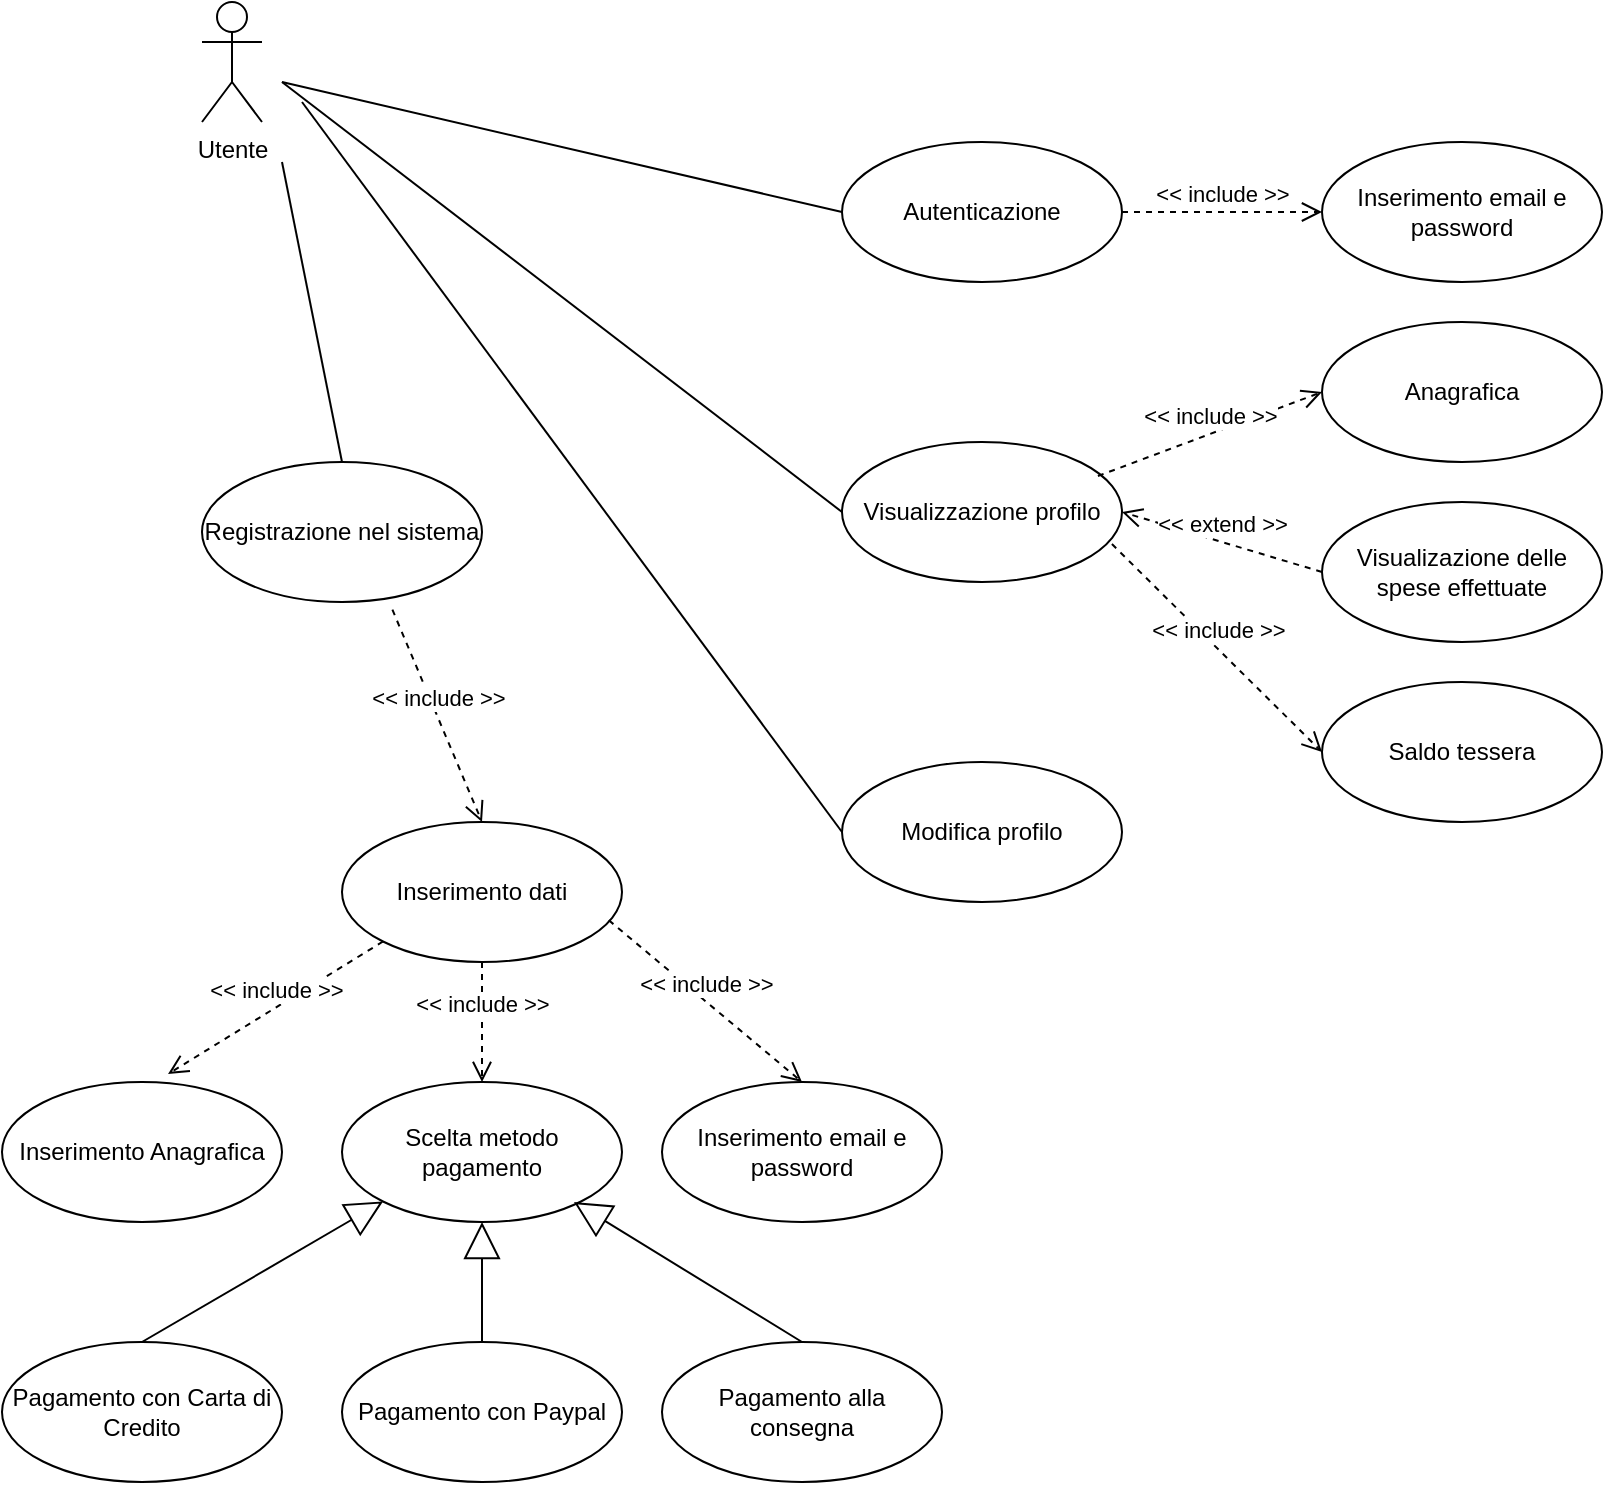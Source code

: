 <mxfile version="13.0.7" type="device"><diagram id="XiWIEXW0pNq9iZ9GmbeL" name="Page-1"><mxGraphModel dx="1673" dy="905" grid="1" gridSize="10" guides="1" tooltips="1" connect="1" arrows="1" fold="1" page="1" pageScale="1" pageWidth="827" pageHeight="1169" math="0" shadow="0"><root><mxCell id="0"/><mxCell id="1" parent="0"/><mxCell id="xZxttSDQxbU1vhY1M0_i-1" value="Registrazione nel sistema" style="ellipse;whiteSpace=wrap;html=1;" parent="1" vertex="1"><mxGeometry x="120" y="300" width="140" height="70" as="geometry"/></mxCell><mxCell id="xZxttSDQxbU1vhY1M0_i-2" value="Visualizzazione profilo" style="ellipse;whiteSpace=wrap;html=1;" parent="1" vertex="1"><mxGeometry x="440" y="290" width="140" height="70" as="geometry"/></mxCell><mxCell id="xZxttSDQxbU1vhY1M0_i-3" value="Visualizazione delle spese effettuate" style="ellipse;whiteSpace=wrap;html=1;" parent="1" vertex="1"><mxGeometry x="680" y="320" width="140" height="70" as="geometry"/></mxCell><mxCell id="xZxttSDQxbU1vhY1M0_i-4" value="&amp;lt;&amp;lt; extend &amp;gt;&amp;gt;" style="html=1;verticalAlign=bottom;endArrow=open;dashed=1;endSize=8;entryX=1;entryY=0.5;entryDx=0;entryDy=0;exitX=0;exitY=0.5;exitDx=0;exitDy=0;" parent="1" source="xZxttSDQxbU1vhY1M0_i-3" target="xZxttSDQxbU1vhY1M0_i-2" edge="1"><mxGeometry relative="1" as="geometry"><mxPoint x="730" y="140" as="sourcePoint"/><mxPoint x="650" y="130" as="targetPoint"/></mxGeometry></mxCell><mxCell id="xZxttSDQxbU1vhY1M0_i-5" value="Modifica profilo" style="ellipse;whiteSpace=wrap;html=1;" parent="1" vertex="1"><mxGeometry x="440" y="450" width="140" height="70" as="geometry"/></mxCell><mxCell id="xZxttSDQxbU1vhY1M0_i-6" value="Anagrafica" style="ellipse;whiteSpace=wrap;html=1;" parent="1" vertex="1"><mxGeometry x="680" y="230" width="140" height="70" as="geometry"/></mxCell><mxCell id="xZxttSDQxbU1vhY1M0_i-7" value="Saldo tessera" style="ellipse;whiteSpace=wrap;html=1;" parent="1" vertex="1"><mxGeometry x="680" y="410" width="140" height="70" as="geometry"/></mxCell><mxCell id="xZxttSDQxbU1vhY1M0_i-8" value="&amp;lt;&amp;lt; include &amp;gt;&amp;gt;" style="html=1;verticalAlign=bottom;endArrow=open;dashed=1;endSize=8;entryX=0;entryY=0.5;entryDx=0;entryDy=0;exitX=0.914;exitY=0.243;exitDx=0;exitDy=0;exitPerimeter=0;" parent="1" source="xZxttSDQxbU1vhY1M0_i-2" target="xZxttSDQxbU1vhY1M0_i-6" edge="1"><mxGeometry relative="1" as="geometry"><mxPoint x="580" y="160" as="sourcePoint"/><mxPoint x="740" y="315" as="targetPoint"/></mxGeometry></mxCell><mxCell id="xZxttSDQxbU1vhY1M0_i-9" value="&amp;lt;&amp;lt; include &amp;gt;&amp;gt;" style="html=1;verticalAlign=bottom;endArrow=open;dashed=1;endSize=8;entryX=0;entryY=0.5;entryDx=0;entryDy=0;exitX=0.964;exitY=0.729;exitDx=0;exitDy=0;exitPerimeter=0;" parent="1" source="xZxttSDQxbU1vhY1M0_i-2" target="xZxttSDQxbU1vhY1M0_i-7" edge="1"><mxGeometry relative="1" as="geometry"><mxPoint x="577.96" y="437.01" as="sourcePoint"/><mxPoint x="735" y="325" as="targetPoint"/></mxGeometry></mxCell><mxCell id="xZxttSDQxbU1vhY1M0_i-10" value="&lt;div&gt;Inserimento dati&lt;/div&gt;" style="ellipse;whiteSpace=wrap;html=1;" parent="1" vertex="1"><mxGeometry x="190" y="480" width="140" height="70" as="geometry"/></mxCell><mxCell id="xZxttSDQxbU1vhY1M0_i-11" value="&amp;lt;&amp;lt; include &amp;gt;&amp;gt;" style="html=1;verticalAlign=bottom;endArrow=open;dashed=1;endSize=8;entryX=0.5;entryY=0;entryDx=0;entryDy=0;exitX=0.68;exitY=1.055;exitDx=0;exitDy=0;exitPerimeter=0;" parent="1" source="xZxttSDQxbU1vhY1M0_i-1" target="xZxttSDQxbU1vhY1M0_i-10" edge="1"><mxGeometry relative="1" as="geometry"><mxPoint x="582.96" y="177.01" as="sourcePoint"/><mxPoint x="740" y="65" as="targetPoint"/></mxGeometry></mxCell><mxCell id="xZxttSDQxbU1vhY1M0_i-12" value="Autenticazione" style="ellipse;whiteSpace=wrap;html=1;" parent="1" vertex="1"><mxGeometry x="440" y="140" width="140" height="70" as="geometry"/></mxCell><mxCell id="xZxttSDQxbU1vhY1M0_i-13" value="" style="endArrow=none;html=1;entryX=0.5;entryY=0;entryDx=0;entryDy=0;" parent="1" edge="1" target="xZxttSDQxbU1vhY1M0_i-1"><mxGeometry width="50" height="50" relative="1" as="geometry"><mxPoint x="160" y="150" as="sourcePoint"/><mxPoint x="440" y="125" as="targetPoint"/></mxGeometry></mxCell><mxCell id="xZxttSDQxbU1vhY1M0_i-14" value="" style="endArrow=none;html=1;entryX=0;entryY=0.5;entryDx=0;entryDy=0;" parent="1" edge="1"><mxGeometry width="50" height="50" relative="1" as="geometry"><mxPoint x="160" y="110" as="sourcePoint"/><mxPoint x="440" y="325" as="targetPoint"/></mxGeometry></mxCell><mxCell id="xZxttSDQxbU1vhY1M0_i-15" value="" style="endArrow=none;html=1;entryX=0;entryY=0.5;entryDx=0;entryDy=0;" parent="1" edge="1"><mxGeometry width="50" height="50" relative="1" as="geometry"><mxPoint x="170" y="120" as="sourcePoint"/><mxPoint x="440" y="485" as="targetPoint"/></mxGeometry></mxCell><mxCell id="xZxttSDQxbU1vhY1M0_i-16" value="" style="endArrow=none;html=1;entryX=0;entryY=0.5;entryDx=0;entryDy=0;" parent="1" edge="1" target="xZxttSDQxbU1vhY1M0_i-12"><mxGeometry width="50" height="50" relative="1" as="geometry"><mxPoint x="160" y="110" as="sourcePoint"/><mxPoint x="440" y="205" as="targetPoint"/></mxGeometry></mxCell><mxCell id="xZxttSDQxbU1vhY1M0_i-17" value="Utente" style="shape=umlActor;verticalLabelPosition=bottom;labelBackgroundColor=#ffffff;verticalAlign=top;html=1;" parent="1" vertex="1"><mxGeometry x="120" y="70" width="30" height="60" as="geometry"/></mxCell><mxCell id="SDL1G8E7hztdMeTN7Dep-1" value="Inserimento Anagrafica" style="ellipse;whiteSpace=wrap;html=1;" vertex="1" parent="1"><mxGeometry x="20" y="610" width="140" height="70" as="geometry"/></mxCell><mxCell id="SDL1G8E7hztdMeTN7Dep-2" value="&lt;div&gt;Scelta metodo pagamento&lt;/div&gt;" style="ellipse;whiteSpace=wrap;html=1;" vertex="1" parent="1"><mxGeometry x="190" y="610" width="140" height="70" as="geometry"/></mxCell><mxCell id="SDL1G8E7hztdMeTN7Dep-3" value="&amp;lt;&amp;lt; include &amp;gt;&amp;gt;" style="html=1;verticalAlign=bottom;endArrow=open;dashed=1;endSize=8;entryX=0.593;entryY=-0.057;entryDx=0;entryDy=0;exitX=0;exitY=1;exitDx=0;exitDy=0;entryPerimeter=0;" edge="1" parent="1" source="xZxttSDQxbU1vhY1M0_i-10" target="SDL1G8E7hztdMeTN7Dep-1"><mxGeometry relative="1" as="geometry"><mxPoint x="567.96" y="307.01" as="sourcePoint"/><mxPoint x="680" y="265" as="targetPoint"/></mxGeometry></mxCell><mxCell id="SDL1G8E7hztdMeTN7Dep-4" value="&amp;lt;&amp;lt; include &amp;gt;&amp;gt;" style="html=1;verticalAlign=bottom;endArrow=open;dashed=1;endSize=8;entryX=0.5;entryY=0;entryDx=0;entryDy=0;exitX=0.5;exitY=1;exitDx=0;exitDy=0;" edge="1" parent="1" source="xZxttSDQxbU1vhY1M0_i-10" target="SDL1G8E7hztdMeTN7Dep-2"><mxGeometry relative="1" as="geometry"><mxPoint x="140.503" y="539.749" as="sourcePoint"/><mxPoint x="103.02" y="606.01" as="targetPoint"/></mxGeometry></mxCell><mxCell id="SDL1G8E7hztdMeTN7Dep-5" value="&lt;div&gt;Inserimento email e password&lt;/div&gt;" style="ellipse;whiteSpace=wrap;html=1;" vertex="1" parent="1"><mxGeometry x="350" y="610" width="140" height="70" as="geometry"/></mxCell><mxCell id="SDL1G8E7hztdMeTN7Dep-6" value="&amp;lt;&amp;lt; include &amp;gt;&amp;gt;" style="html=1;verticalAlign=bottom;endArrow=open;dashed=1;endSize=8;entryX=0.5;entryY=0;entryDx=0;entryDy=0;exitX=0.953;exitY=0.702;exitDx=0;exitDy=0;exitPerimeter=0;" edge="1" parent="1" source="xZxttSDQxbU1vhY1M0_i-10" target="SDL1G8E7hztdMeTN7Dep-5"><mxGeometry relative="1" as="geometry"><mxPoint x="239.497" y="539.749" as="sourcePoint"/><mxPoint x="260" y="610" as="targetPoint"/></mxGeometry></mxCell><mxCell id="SDL1G8E7hztdMeTN7Dep-8" value="Pagamento con Carta di Credito" style="ellipse;whiteSpace=wrap;html=1;" vertex="1" parent="1"><mxGeometry x="20" y="740" width="140" height="70" as="geometry"/></mxCell><mxCell id="SDL1G8E7hztdMeTN7Dep-9" value="Pagamento con Paypal" style="ellipse;whiteSpace=wrap;html=1;" vertex="1" parent="1"><mxGeometry x="190" y="740" width="140" height="70" as="geometry"/></mxCell><mxCell id="SDL1G8E7hztdMeTN7Dep-10" value="Pagamento alla consegna" style="ellipse;whiteSpace=wrap;html=1;" vertex="1" parent="1"><mxGeometry x="350" y="740" width="140" height="70" as="geometry"/></mxCell><mxCell id="SDL1G8E7hztdMeTN7Dep-11" value="" style="endArrow=block;endSize=16;endFill=0;html=1;entryX=0;entryY=1;entryDx=0;entryDy=0;exitX=0.5;exitY=0;exitDx=0;exitDy=0;" edge="1" parent="1" source="SDL1G8E7hztdMeTN7Dep-8" target="SDL1G8E7hztdMeTN7Dep-2"><mxGeometry x="-0.103" y="-44" width="160" relative="1" as="geometry"><mxPoint x="80" y="866" as="sourcePoint"/><mxPoint x="211.56" y="752.99" as="targetPoint"/><mxPoint as="offset"/></mxGeometry></mxCell><mxCell id="SDL1G8E7hztdMeTN7Dep-12" value="" style="endArrow=block;endSize=16;endFill=0;html=1;entryX=0.5;entryY=1;entryDx=0;entryDy=0;exitX=0.5;exitY=0;exitDx=0;exitDy=0;" edge="1" parent="1" source="SDL1G8E7hztdMeTN7Dep-9" target="SDL1G8E7hztdMeTN7Dep-2"><mxGeometry x="-0.103" y="-44" width="160" relative="1" as="geometry"><mxPoint x="270" y="866" as="sourcePoint"/><mxPoint x="270.5" y="770" as="targetPoint"/><mxPoint as="offset"/></mxGeometry></mxCell><mxCell id="SDL1G8E7hztdMeTN7Dep-13" value="" style="endArrow=block;endSize=16;endFill=0;html=1;exitX=0.5;exitY=0;exitDx=0;exitDy=0;" edge="1" parent="1" source="SDL1G8E7hztdMeTN7Dep-10"><mxGeometry x="-0.103" y="-44" width="160" relative="1" as="geometry"><mxPoint x="360.5" y="846" as="sourcePoint"/><mxPoint x="306" y="670" as="targetPoint"/><mxPoint as="offset"/></mxGeometry></mxCell><mxCell id="SDL1G8E7hztdMeTN7Dep-20" value="&amp;lt;&amp;lt; include &amp;gt;&amp;gt;" style="html=1;verticalAlign=bottom;endArrow=open;dashed=1;endSize=8;exitX=1;exitY=0.5;exitDx=0;exitDy=0;entryX=0;entryY=0.5;entryDx=0;entryDy=0;" edge="1" parent="1" source="xZxttSDQxbU1vhY1M0_i-12" target="SDL1G8E7hztdMeTN7Dep-21"><mxGeometry relative="1" as="geometry"><mxPoint x="261.96" y="522.98" as="sourcePoint"/><mxPoint x="650" y="180" as="targetPoint"/></mxGeometry></mxCell><mxCell id="SDL1G8E7hztdMeTN7Dep-21" value="&lt;div&gt;Inserimento email e password&lt;/div&gt;" style="ellipse;whiteSpace=wrap;html=1;" vertex="1" parent="1"><mxGeometry x="680" y="140" width="140" height="70" as="geometry"/></mxCell></root></mxGraphModel></diagram></mxfile>